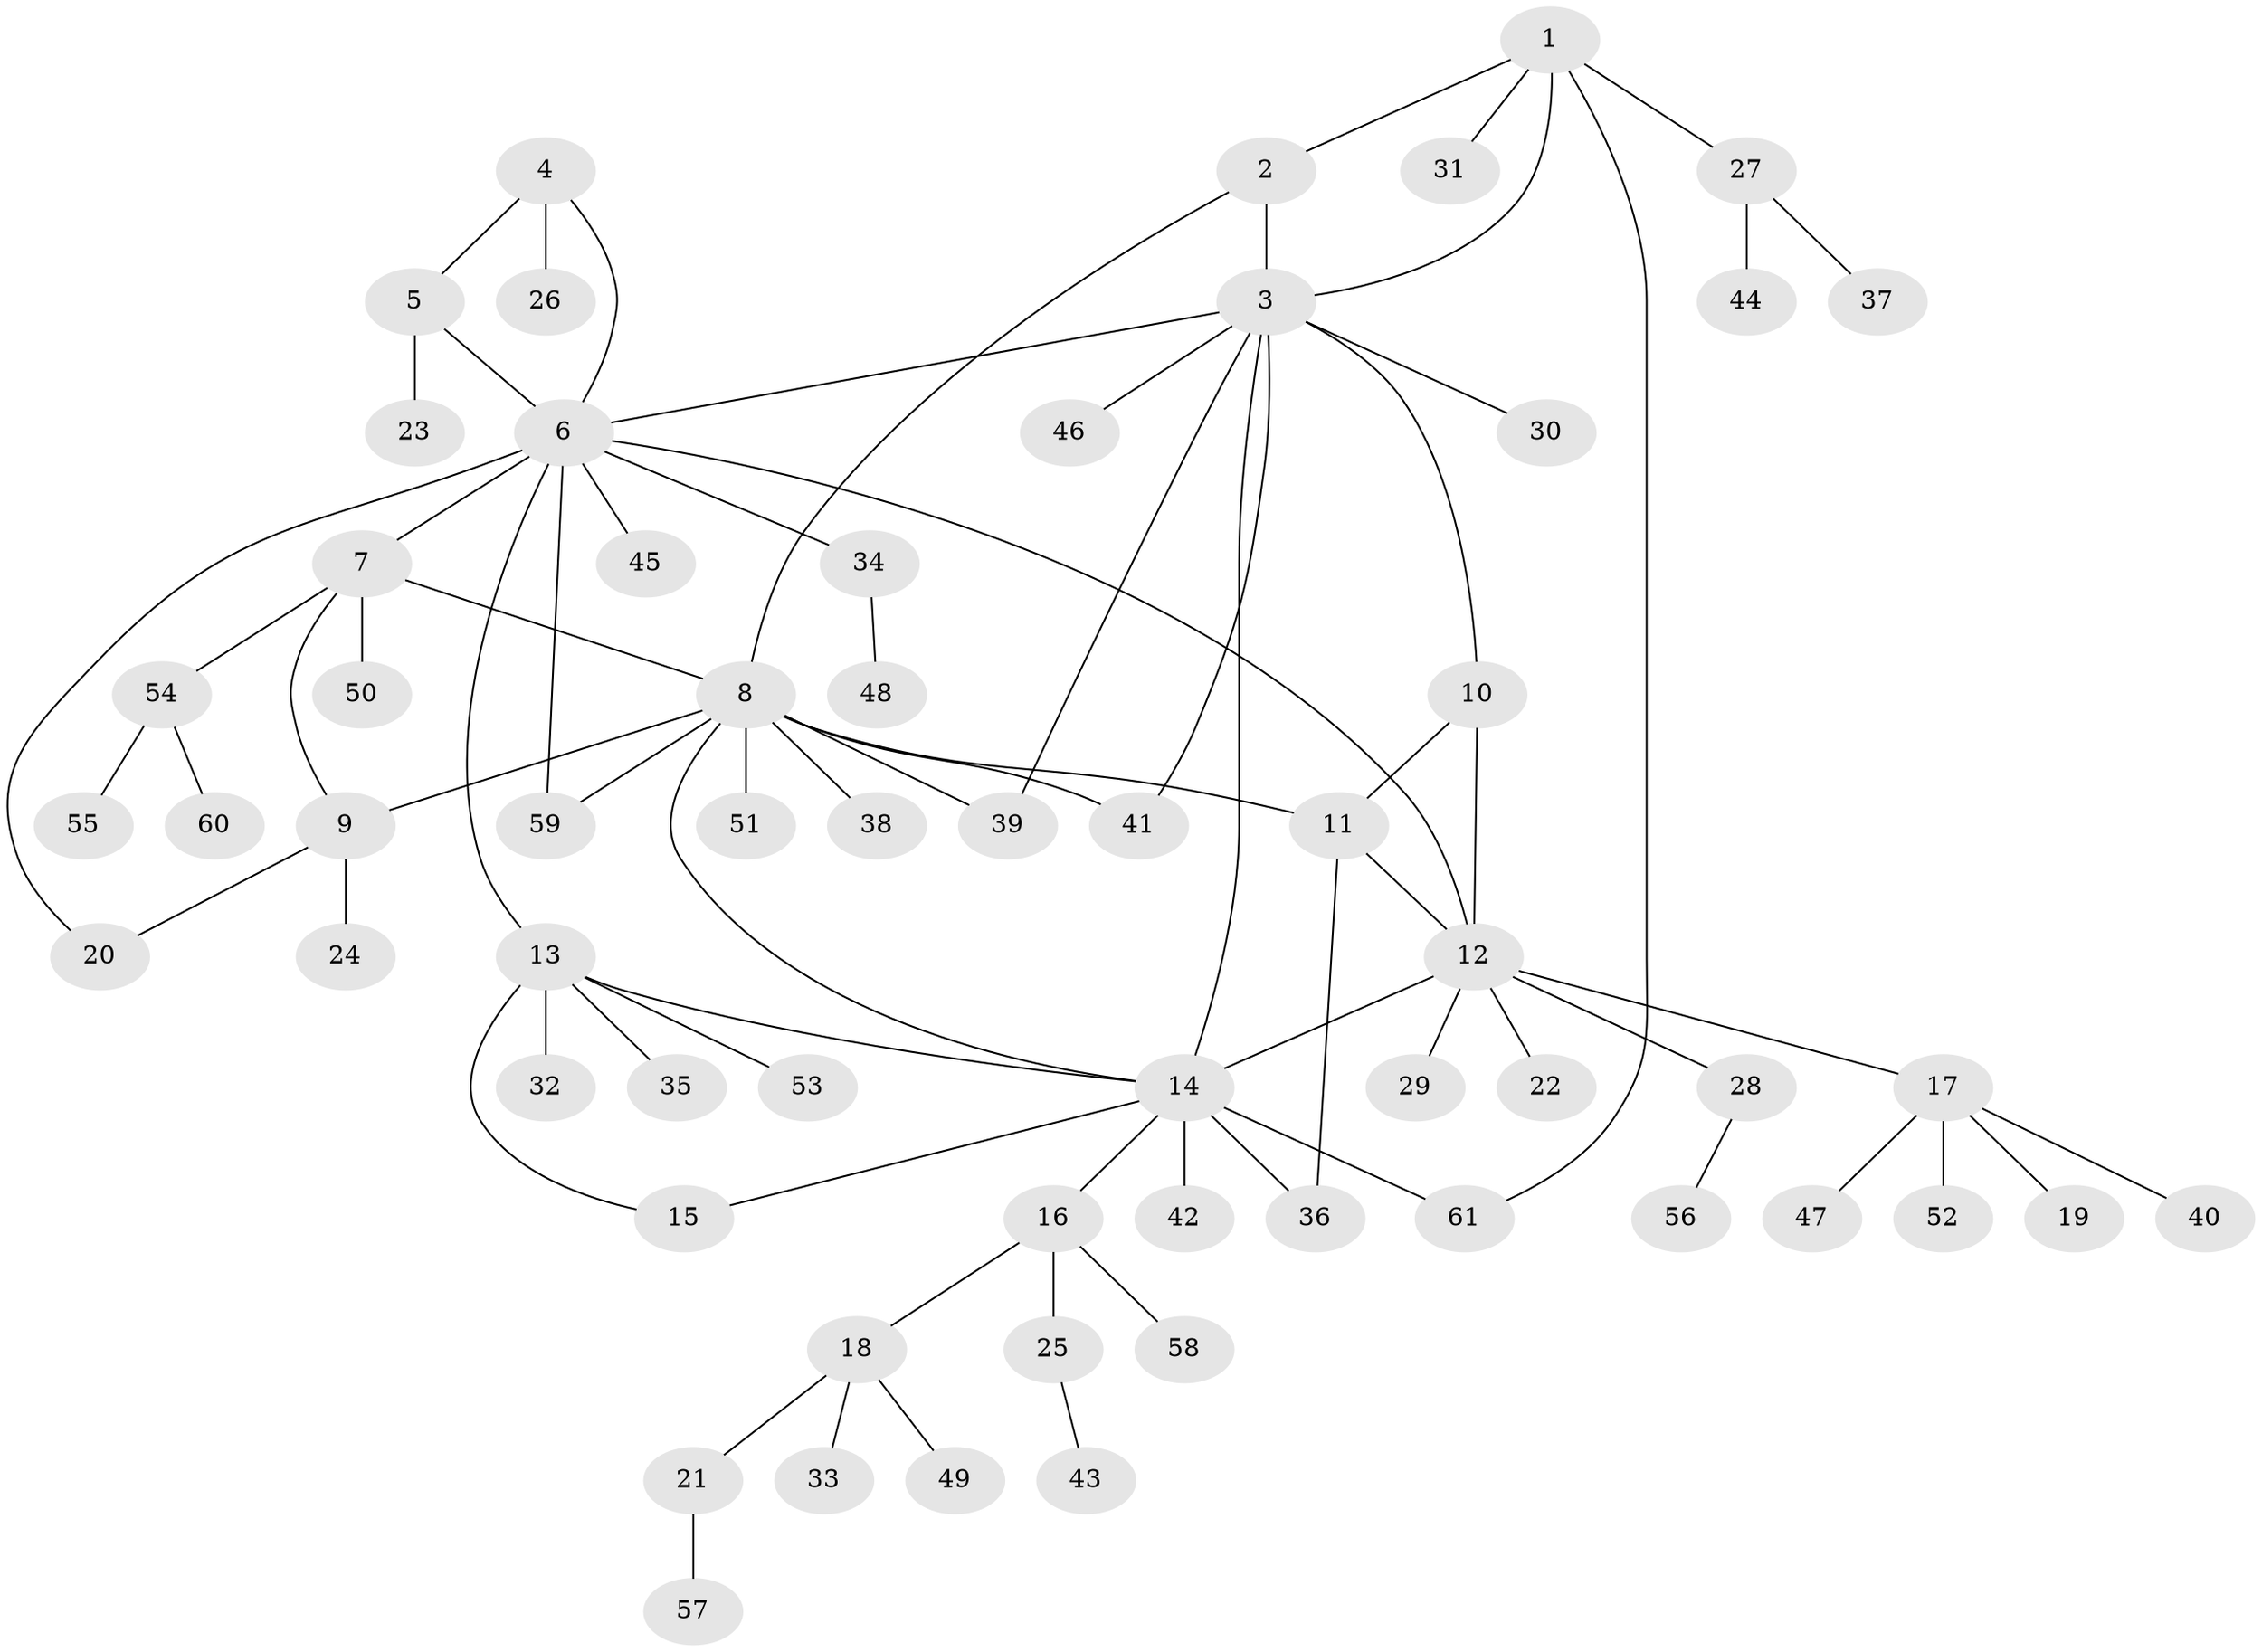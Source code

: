 // Generated by graph-tools (version 1.1) at 2025/26/03/09/25 03:26:39]
// undirected, 61 vertices, 77 edges
graph export_dot {
graph [start="1"]
  node [color=gray90,style=filled];
  1;
  2;
  3;
  4;
  5;
  6;
  7;
  8;
  9;
  10;
  11;
  12;
  13;
  14;
  15;
  16;
  17;
  18;
  19;
  20;
  21;
  22;
  23;
  24;
  25;
  26;
  27;
  28;
  29;
  30;
  31;
  32;
  33;
  34;
  35;
  36;
  37;
  38;
  39;
  40;
  41;
  42;
  43;
  44;
  45;
  46;
  47;
  48;
  49;
  50;
  51;
  52;
  53;
  54;
  55;
  56;
  57;
  58;
  59;
  60;
  61;
  1 -- 2;
  1 -- 3;
  1 -- 27;
  1 -- 31;
  1 -- 61;
  2 -- 3;
  2 -- 8;
  3 -- 6;
  3 -- 10;
  3 -- 14;
  3 -- 30;
  3 -- 39;
  3 -- 41;
  3 -- 46;
  4 -- 5;
  4 -- 6;
  4 -- 26;
  5 -- 6;
  5 -- 23;
  6 -- 7;
  6 -- 12;
  6 -- 13;
  6 -- 20;
  6 -- 34;
  6 -- 45;
  6 -- 59;
  7 -- 8;
  7 -- 9;
  7 -- 50;
  7 -- 54;
  8 -- 9;
  8 -- 11;
  8 -- 14;
  8 -- 38;
  8 -- 39;
  8 -- 41;
  8 -- 51;
  8 -- 59;
  9 -- 20;
  9 -- 24;
  10 -- 11;
  10 -- 12;
  11 -- 12;
  11 -- 36;
  12 -- 14;
  12 -- 17;
  12 -- 22;
  12 -- 28;
  12 -- 29;
  13 -- 14;
  13 -- 15;
  13 -- 32;
  13 -- 35;
  13 -- 53;
  14 -- 15;
  14 -- 16;
  14 -- 36;
  14 -- 42;
  14 -- 61;
  16 -- 18;
  16 -- 25;
  16 -- 58;
  17 -- 19;
  17 -- 40;
  17 -- 47;
  17 -- 52;
  18 -- 21;
  18 -- 33;
  18 -- 49;
  21 -- 57;
  25 -- 43;
  27 -- 37;
  27 -- 44;
  28 -- 56;
  34 -- 48;
  54 -- 55;
  54 -- 60;
}
